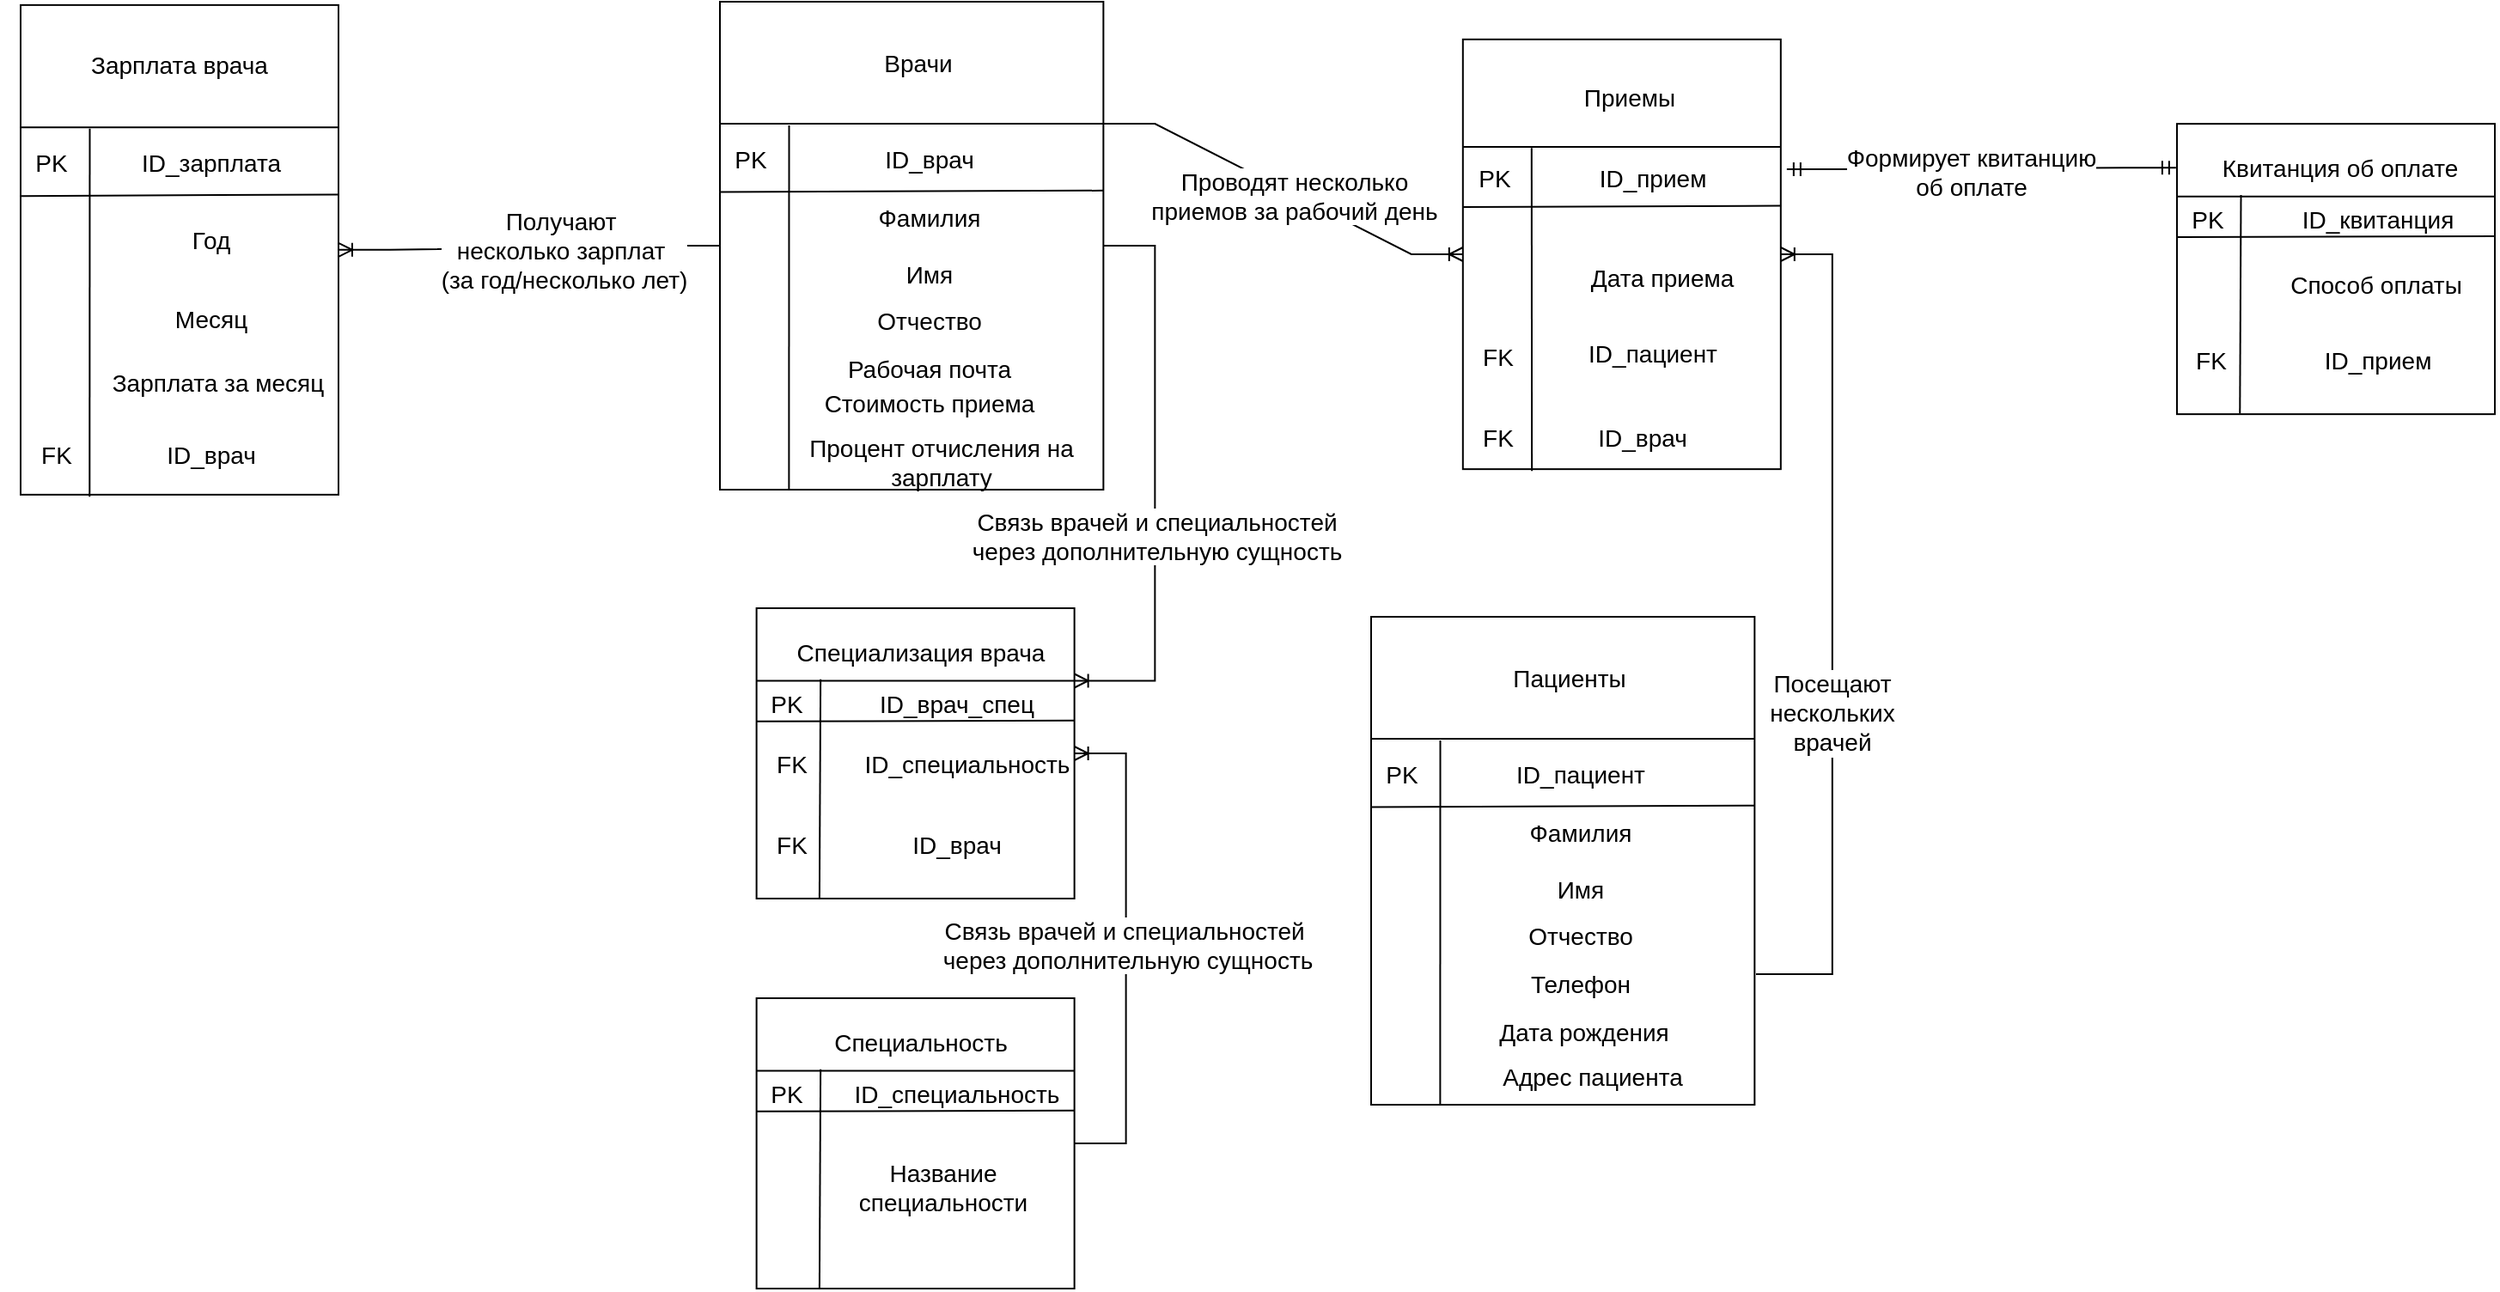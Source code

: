 <mxfile version="15.8.7" type="device"><diagram id="k2SRd65rTZ5y6iMMDcUQ" name="Страница 1"><mxGraphModel dx="2091" dy="764" grid="0" gridSize="10" guides="1" tooltips="1" connect="1" arrows="1" fold="1" page="0" pageScale="1" pageWidth="1654" pageHeight="1169" math="0" shadow="0"><root><mxCell id="0"/><mxCell id="1" parent="0"/><mxCell id="qkAt4PMa-7jLIW40tkHp-1" value="" style="rounded=0;whiteSpace=wrap;html=1;" vertex="1" parent="1"><mxGeometry x="-26" y="378.93" width="185" height="285" as="geometry"/></mxCell><mxCell id="qkAt4PMa-7jLIW40tkHp-2" value="" style="endArrow=none;html=1;rounded=0;exitX=0;exitY=0.25;exitDx=0;exitDy=0;entryX=1;entryY=0.25;entryDx=0;entryDy=0;" edge="1" parent="1" source="qkAt4PMa-7jLIW40tkHp-1" target="qkAt4PMa-7jLIW40tkHp-1"><mxGeometry width="50" height="50" relative="1" as="geometry"><mxPoint x="267.0" y="485.93" as="sourcePoint"/><mxPoint x="317.0" y="435.93" as="targetPoint"/></mxGeometry></mxCell><mxCell id="qkAt4PMa-7jLIW40tkHp-3" value="&lt;font style=&quot;font-size: 14px&quot;&gt;Зарплата врача&lt;/font&gt;" style="text;html=1;strokeColor=none;fillColor=none;align=center;verticalAlign=middle;whiteSpace=wrap;rounded=0;" vertex="1" parent="1"><mxGeometry x="13.25" y="398.93" width="106.5" height="30" as="geometry"/></mxCell><mxCell id="qkAt4PMa-7jLIW40tkHp-4" value="" style="endArrow=none;html=1;rounded=0;fontSize=14;exitX=0;exitY=0.39;exitDx=0;exitDy=0;exitPerimeter=0;entryX=1.001;entryY=0.387;entryDx=0;entryDy=0;entryPerimeter=0;" edge="1" parent="1" source="qkAt4PMa-7jLIW40tkHp-1" target="qkAt4PMa-7jLIW40tkHp-1"><mxGeometry width="50" height="50" relative="1" as="geometry"><mxPoint x="43" y="688.93" as="sourcePoint"/><mxPoint x="121.0" y="496.93" as="targetPoint"/></mxGeometry></mxCell><mxCell id="qkAt4PMa-7jLIW40tkHp-5" value="" style="endArrow=none;html=1;rounded=0;fontSize=14;exitX=0.217;exitY=1.004;exitDx=0;exitDy=0;exitPerimeter=0;" edge="1" parent="1" source="qkAt4PMa-7jLIW40tkHp-1"><mxGeometry width="50" height="50" relative="1" as="geometry"><mxPoint x="14" y="582.93" as="sourcePoint"/><mxPoint x="14.25" y="450.93" as="targetPoint"/></mxGeometry></mxCell><mxCell id="qkAt4PMa-7jLIW40tkHp-6" value="PK" style="text;html=1;strokeColor=none;fillColor=none;align=center;verticalAlign=middle;whiteSpace=wrap;rounded=0;fontSize=14;" vertex="1" parent="1"><mxGeometry x="-38" y="455.93" width="60" height="30" as="geometry"/></mxCell><mxCell id="qkAt4PMa-7jLIW40tkHp-7" value="ID_зарплата" style="text;html=1;strokeColor=none;fillColor=none;align=center;verticalAlign=middle;whiteSpace=wrap;rounded=0;fontSize=14;" vertex="1" parent="1"><mxGeometry x="55" y="455.93" width="60" height="30" as="geometry"/></mxCell><mxCell id="qkAt4PMa-7jLIW40tkHp-8" value="FK" style="text;html=1;strokeColor=none;fillColor=none;align=center;verticalAlign=middle;whiteSpace=wrap;rounded=0;fontSize=14;" vertex="1" parent="1"><mxGeometry x="-35" y="626.0" width="60" height="30" as="geometry"/></mxCell><mxCell id="qkAt4PMa-7jLIW40tkHp-9" value="ID_врач" style="text;html=1;strokeColor=none;fillColor=none;align=center;verticalAlign=middle;whiteSpace=wrap;rounded=0;fontSize=14;" vertex="1" parent="1"><mxGeometry x="55" y="626.0" width="60" height="30" as="geometry"/></mxCell><mxCell id="qkAt4PMa-7jLIW40tkHp-11" value="Год" style="text;html=1;strokeColor=none;fillColor=none;align=center;verticalAlign=middle;whiteSpace=wrap;rounded=0;fontSize=14;" vertex="1" parent="1"><mxGeometry x="55" y="501.0" width="60" height="30" as="geometry"/></mxCell><mxCell id="qkAt4PMa-7jLIW40tkHp-12" value="Месяц" style="text;html=1;strokeColor=none;fillColor=none;align=center;verticalAlign=middle;whiteSpace=wrap;rounded=0;fontSize=14;" vertex="1" parent="1"><mxGeometry x="55" y="547.0" width="60" height="30" as="geometry"/></mxCell><mxCell id="qkAt4PMa-7jLIW40tkHp-13" value="Зарплата за месяц" style="text;html=1;strokeColor=none;fillColor=none;align=center;verticalAlign=middle;whiteSpace=wrap;rounded=0;fontSize=14;" vertex="1" parent="1"><mxGeometry x="22" y="584.0" width="134" height="30" as="geometry"/></mxCell><mxCell id="qkAt4PMa-7jLIW40tkHp-14" value="" style="rounded=0;whiteSpace=wrap;html=1;" vertex="1" parent="1"><mxGeometry x="381" y="377" width="223.18" height="284" as="geometry"/></mxCell><mxCell id="qkAt4PMa-7jLIW40tkHp-15" value="" style="endArrow=none;html=1;rounded=0;exitX=0;exitY=0.25;exitDx=0;exitDy=0;entryX=1;entryY=0.25;entryDx=0;entryDy=0;" edge="1" parent="1" source="qkAt4PMa-7jLIW40tkHp-14" target="qkAt4PMa-7jLIW40tkHp-14"><mxGeometry width="50" height="50" relative="1" as="geometry"><mxPoint x="674" y="484" as="sourcePoint"/><mxPoint x="724" y="434" as="targetPoint"/></mxGeometry></mxCell><mxCell id="qkAt4PMa-7jLIW40tkHp-16" value="&lt;font style=&quot;font-size: 14px&quot;&gt;Врачи&lt;/font&gt;" style="text;html=1;strokeColor=none;fillColor=none;align=center;verticalAlign=middle;whiteSpace=wrap;rounded=0;" vertex="1" parent="1"><mxGeometry x="442.75" y="398" width="106.5" height="30" as="geometry"/></mxCell><mxCell id="qkAt4PMa-7jLIW40tkHp-17" value="" style="endArrow=none;html=1;rounded=0;fontSize=14;exitX=0;exitY=0.39;exitDx=0;exitDy=0;exitPerimeter=0;entryX=1.001;entryY=0.387;entryDx=0;entryDy=0;entryPerimeter=0;" edge="1" parent="1" source="qkAt4PMa-7jLIW40tkHp-14" target="qkAt4PMa-7jLIW40tkHp-14"><mxGeometry width="50" height="50" relative="1" as="geometry"><mxPoint x="450" y="687" as="sourcePoint"/><mxPoint x="528" y="495" as="targetPoint"/></mxGeometry></mxCell><mxCell id="qkAt4PMa-7jLIW40tkHp-18" value="" style="endArrow=none;html=1;rounded=0;fontSize=14;" edge="1" parent="1"><mxGeometry width="50" height="50" relative="1" as="geometry"><mxPoint x="421.18" y="661" as="sourcePoint"/><mxPoint x="421.25" y="449" as="targetPoint"/></mxGeometry></mxCell><mxCell id="qkAt4PMa-7jLIW40tkHp-19" value="PK" style="text;html=1;strokeColor=none;fillColor=none;align=center;verticalAlign=middle;whiteSpace=wrap;rounded=0;fontSize=14;" vertex="1" parent="1"><mxGeometry x="369" y="454" width="60" height="30" as="geometry"/></mxCell><mxCell id="qkAt4PMa-7jLIW40tkHp-20" value="ID_врач" style="text;html=1;strokeColor=none;fillColor=none;align=center;verticalAlign=middle;whiteSpace=wrap;rounded=0;fontSize=14;" vertex="1" parent="1"><mxGeometry x="473.18" y="454" width="60" height="30" as="geometry"/></mxCell><mxCell id="qkAt4PMa-7jLIW40tkHp-23" value="Фамилия" style="text;html=1;strokeColor=none;fillColor=none;align=center;verticalAlign=middle;whiteSpace=wrap;rounded=0;fontSize=14;" vertex="1" parent="1"><mxGeometry x="473.18" y="488" width="60" height="30" as="geometry"/></mxCell><mxCell id="qkAt4PMa-7jLIW40tkHp-24" value="Имя" style="text;html=1;strokeColor=none;fillColor=none;align=center;verticalAlign=middle;whiteSpace=wrap;rounded=0;fontSize=14;" vertex="1" parent="1"><mxGeometry x="473.18" y="521" width="60" height="30" as="geometry"/></mxCell><mxCell id="qkAt4PMa-7jLIW40tkHp-25" value="Отчество" style="text;html=1;strokeColor=none;fillColor=none;align=center;verticalAlign=middle;whiteSpace=wrap;rounded=0;fontSize=14;" vertex="1" parent="1"><mxGeometry x="473.18" y="548" width="60" height="30" as="geometry"/></mxCell><mxCell id="qkAt4PMa-7jLIW40tkHp-26" value="Рабочая почта" style="text;html=1;strokeColor=none;fillColor=none;align=center;verticalAlign=middle;whiteSpace=wrap;rounded=0;fontSize=14;" vertex="1" parent="1"><mxGeometry x="436.18" y="576" width="134" height="30" as="geometry"/></mxCell><mxCell id="qkAt4PMa-7jLIW40tkHp-27" value="Стоимость приема" style="text;html=1;strokeColor=none;fillColor=none;align=center;verticalAlign=middle;whiteSpace=wrap;rounded=0;fontSize=14;" vertex="1" parent="1"><mxGeometry x="436.18" y="596" width="134" height="30" as="geometry"/></mxCell><mxCell id="qkAt4PMa-7jLIW40tkHp-28" value="Процент отчисления на зарплату" style="text;html=1;strokeColor=none;fillColor=none;align=center;verticalAlign=middle;whiteSpace=wrap;rounded=0;fontSize=14;" vertex="1" parent="1"><mxGeometry x="405.18" y="630" width="210" height="30" as="geometry"/></mxCell><mxCell id="qkAt4PMa-7jLIW40tkHp-29" value="" style="rounded=0;whiteSpace=wrap;html=1;" vertex="1" parent="1"><mxGeometry x="402.31" y="730" width="185" height="169" as="geometry"/></mxCell><mxCell id="qkAt4PMa-7jLIW40tkHp-30" value="" style="endArrow=none;html=1;rounded=0;exitX=0;exitY=0.25;exitDx=0;exitDy=0;entryX=1;entryY=0.25;entryDx=0;entryDy=0;" edge="1" parent="1" source="qkAt4PMa-7jLIW40tkHp-29" target="qkAt4PMa-7jLIW40tkHp-29"><mxGeometry width="50" height="50" relative="1" as="geometry"><mxPoint x="695.31" y="837" as="sourcePoint"/><mxPoint x="745.31" y="787" as="targetPoint"/></mxGeometry></mxCell><mxCell id="qkAt4PMa-7jLIW40tkHp-31" value="&lt;font style=&quot;font-size: 14px&quot;&gt;Специализация врача&lt;/font&gt;" style="text;html=1;strokeColor=none;fillColor=none;align=center;verticalAlign=middle;whiteSpace=wrap;rounded=0;" vertex="1" parent="1"><mxGeometry x="419.72" y="741" width="156.26" height="30" as="geometry"/></mxCell><mxCell id="qkAt4PMa-7jLIW40tkHp-32" value="" style="endArrow=none;html=1;rounded=0;fontSize=14;exitX=0;exitY=0.39;exitDx=0;exitDy=0;exitPerimeter=0;entryX=1.001;entryY=0.387;entryDx=0;entryDy=0;entryPerimeter=0;" edge="1" parent="1" source="qkAt4PMa-7jLIW40tkHp-29" target="qkAt4PMa-7jLIW40tkHp-29"><mxGeometry width="50" height="50" relative="1" as="geometry"><mxPoint x="471.31" y="1040" as="sourcePoint"/><mxPoint x="549.31" y="848" as="targetPoint"/></mxGeometry></mxCell><mxCell id="qkAt4PMa-7jLIW40tkHp-33" value="" style="endArrow=none;html=1;rounded=0;fontSize=14;exitX=0.198;exitY=0.997;exitDx=0;exitDy=0;exitPerimeter=0;entryX=0.127;entryY=1.013;entryDx=0;entryDy=0;entryPerimeter=0;" edge="1" parent="1" source="qkAt4PMa-7jLIW40tkHp-29" target="qkAt4PMa-7jLIW40tkHp-31"><mxGeometry width="50" height="50" relative="1" as="geometry"><mxPoint x="442.31" y="934" as="sourcePoint"/><mxPoint x="440.72" y="808" as="targetPoint"/></mxGeometry></mxCell><mxCell id="qkAt4PMa-7jLIW40tkHp-34" value="PK" style="text;html=1;strokeColor=none;fillColor=none;align=center;verticalAlign=middle;whiteSpace=wrap;rounded=0;fontSize=14;" vertex="1" parent="1"><mxGeometry x="390.31" y="771" width="60" height="30" as="geometry"/></mxCell><mxCell id="qkAt4PMa-7jLIW40tkHp-35" value="ID_врач_спец" style="text;html=1;strokeColor=none;fillColor=none;align=center;verticalAlign=middle;whiteSpace=wrap;rounded=0;fontSize=14;" vertex="1" parent="1"><mxGeometry x="488.97" y="771" width="60" height="30" as="geometry"/></mxCell><mxCell id="qkAt4PMa-7jLIW40tkHp-36" value="FK" style="text;html=1;strokeColor=none;fillColor=none;align=center;verticalAlign=middle;whiteSpace=wrap;rounded=0;fontSize=14;" vertex="1" parent="1"><mxGeometry x="392.72" y="806" width="60" height="30" as="geometry"/></mxCell><mxCell id="qkAt4PMa-7jLIW40tkHp-37" value="ID_врач" style="text;html=1;strokeColor=none;fillColor=none;align=center;verticalAlign=middle;whiteSpace=wrap;rounded=0;fontSize=14;" vertex="1" parent="1"><mxGeometry x="488.97" y="853" width="60" height="30" as="geometry"/></mxCell><mxCell id="qkAt4PMa-7jLIW40tkHp-38" value="ID_специальность" style="text;html=1;strokeColor=none;fillColor=none;align=center;verticalAlign=middle;whiteSpace=wrap;rounded=0;fontSize=14;" vertex="1" parent="1"><mxGeometry x="494.72" y="806" width="60" height="30" as="geometry"/></mxCell><mxCell id="qkAt4PMa-7jLIW40tkHp-42" value="FK" style="text;html=1;strokeColor=none;fillColor=none;align=center;verticalAlign=middle;whiteSpace=wrap;rounded=0;fontSize=14;" vertex="1" parent="1"><mxGeometry x="392.72" y="853" width="60" height="30" as="geometry"/></mxCell><mxCell id="qkAt4PMa-7jLIW40tkHp-44" value="" style="rounded=0;whiteSpace=wrap;html=1;" vertex="1" parent="1"><mxGeometry x="402.31" y="957" width="185" height="169" as="geometry"/></mxCell><mxCell id="qkAt4PMa-7jLIW40tkHp-45" value="" style="endArrow=none;html=1;rounded=0;exitX=0;exitY=0.25;exitDx=0;exitDy=0;entryX=1;entryY=0.25;entryDx=0;entryDy=0;" edge="1" parent="1" source="qkAt4PMa-7jLIW40tkHp-44" target="qkAt4PMa-7jLIW40tkHp-44"><mxGeometry width="50" height="50" relative="1" as="geometry"><mxPoint x="695.31" y="1064" as="sourcePoint"/><mxPoint x="745.31" y="1014" as="targetPoint"/></mxGeometry></mxCell><mxCell id="qkAt4PMa-7jLIW40tkHp-46" value="&lt;font style=&quot;font-size: 14px&quot;&gt;Специальность&lt;/font&gt;" style="text;html=1;strokeColor=none;fillColor=none;align=center;verticalAlign=middle;whiteSpace=wrap;rounded=0;" vertex="1" parent="1"><mxGeometry x="419.72" y="968" width="156.26" height="30" as="geometry"/></mxCell><mxCell id="qkAt4PMa-7jLIW40tkHp-47" value="" style="endArrow=none;html=1;rounded=0;fontSize=14;exitX=0;exitY=0.39;exitDx=0;exitDy=0;exitPerimeter=0;entryX=1.001;entryY=0.387;entryDx=0;entryDy=0;entryPerimeter=0;" edge="1" parent="1" source="qkAt4PMa-7jLIW40tkHp-44" target="qkAt4PMa-7jLIW40tkHp-44"><mxGeometry width="50" height="50" relative="1" as="geometry"><mxPoint x="471.31" y="1267" as="sourcePoint"/><mxPoint x="549.31" y="1075" as="targetPoint"/></mxGeometry></mxCell><mxCell id="qkAt4PMa-7jLIW40tkHp-48" value="" style="endArrow=none;html=1;rounded=0;fontSize=14;exitX=0.198;exitY=0.997;exitDx=0;exitDy=0;exitPerimeter=0;entryX=0.127;entryY=1.013;entryDx=0;entryDy=0;entryPerimeter=0;" edge="1" parent="1" source="qkAt4PMa-7jLIW40tkHp-44" target="qkAt4PMa-7jLIW40tkHp-46"><mxGeometry width="50" height="50" relative="1" as="geometry"><mxPoint x="442.31" y="1161" as="sourcePoint"/><mxPoint x="440.72" y="1035" as="targetPoint"/></mxGeometry></mxCell><mxCell id="qkAt4PMa-7jLIW40tkHp-49" value="PK" style="text;html=1;strokeColor=none;fillColor=none;align=center;verticalAlign=middle;whiteSpace=wrap;rounded=0;fontSize=14;" vertex="1" parent="1"><mxGeometry x="390.31" y="998" width="60" height="30" as="geometry"/></mxCell><mxCell id="qkAt4PMa-7jLIW40tkHp-50" value="ID_специальность" style="text;html=1;strokeColor=none;fillColor=none;align=center;verticalAlign=middle;whiteSpace=wrap;rounded=0;fontSize=14;" vertex="1" parent="1"><mxGeometry x="488.97" y="998" width="60" height="30" as="geometry"/></mxCell><mxCell id="qkAt4PMa-7jLIW40tkHp-53" value="Название специальности" style="text;html=1;strokeColor=none;fillColor=none;align=center;verticalAlign=middle;whiteSpace=wrap;rounded=0;fontSize=14;" vertex="1" parent="1"><mxGeometry x="479.99" y="1052" width="61.82" height="30" as="geometry"/></mxCell><mxCell id="qkAt4PMa-7jLIW40tkHp-56" value="" style="rounded=0;whiteSpace=wrap;html=1;" vertex="1" parent="1"><mxGeometry x="813.41" y="398.93" width="185" height="250.14" as="geometry"/></mxCell><mxCell id="qkAt4PMa-7jLIW40tkHp-57" value="" style="endArrow=none;html=1;rounded=0;exitX=0;exitY=0.25;exitDx=0;exitDy=0;entryX=1;entryY=0.25;entryDx=0;entryDy=0;" edge="1" parent="1" source="qkAt4PMa-7jLIW40tkHp-56" target="qkAt4PMa-7jLIW40tkHp-56"><mxGeometry width="50" height="50" relative="1" as="geometry"><mxPoint x="1106.41" y="505.93" as="sourcePoint"/><mxPoint x="1156.41" y="455.93" as="targetPoint"/></mxGeometry></mxCell><mxCell id="qkAt4PMa-7jLIW40tkHp-58" value="&lt;font style=&quot;font-size: 14px&quot;&gt;Приемы&lt;/font&gt;" style="text;html=1;strokeColor=none;fillColor=none;align=center;verticalAlign=middle;whiteSpace=wrap;rounded=0;" vertex="1" parent="1"><mxGeometry x="857.41" y="418.07" width="106.5" height="30" as="geometry"/></mxCell><mxCell id="qkAt4PMa-7jLIW40tkHp-59" value="" style="endArrow=none;html=1;rounded=0;fontSize=14;exitX=0;exitY=0.39;exitDx=0;exitDy=0;exitPerimeter=0;entryX=1.001;entryY=0.387;entryDx=0;entryDy=0;entryPerimeter=0;" edge="1" parent="1" source="qkAt4PMa-7jLIW40tkHp-56" target="qkAt4PMa-7jLIW40tkHp-56"><mxGeometry width="50" height="50" relative="1" as="geometry"><mxPoint x="882.41" y="708.93" as="sourcePoint"/><mxPoint x="960.41" y="516.93" as="targetPoint"/></mxGeometry></mxCell><mxCell id="qkAt4PMa-7jLIW40tkHp-60" value="" style="endArrow=none;html=1;rounded=0;fontSize=14;exitX=0.217;exitY=1.004;exitDx=0;exitDy=0;exitPerimeter=0;" edge="1" parent="1" source="qkAt4PMa-7jLIW40tkHp-56"><mxGeometry width="50" height="50" relative="1" as="geometry"><mxPoint x="853.41" y="602.93" as="sourcePoint"/><mxPoint x="853.41" y="462.07" as="targetPoint"/></mxGeometry></mxCell><mxCell id="qkAt4PMa-7jLIW40tkHp-61" value="PK" style="text;html=1;strokeColor=none;fillColor=none;align=center;verticalAlign=middle;whiteSpace=wrap;rounded=0;fontSize=14;" vertex="1" parent="1"><mxGeometry x="802.41" y="465.07" width="60" height="30" as="geometry"/></mxCell><mxCell id="qkAt4PMa-7jLIW40tkHp-62" value="ID_прием" style="text;html=1;strokeColor=none;fillColor=none;align=center;verticalAlign=middle;whiteSpace=wrap;rounded=0;fontSize=14;" vertex="1" parent="1"><mxGeometry x="894.41" y="465.07" width="60" height="30" as="geometry"/></mxCell><mxCell id="qkAt4PMa-7jLIW40tkHp-63" value="FK" style="text;html=1;strokeColor=none;fillColor=none;align=center;verticalAlign=middle;whiteSpace=wrap;rounded=0;fontSize=14;" vertex="1" parent="1"><mxGeometry x="804.41" y="616.0" width="60" height="30" as="geometry"/></mxCell><mxCell id="qkAt4PMa-7jLIW40tkHp-64" value="ID_врач" style="text;html=1;strokeColor=none;fillColor=none;align=center;verticalAlign=middle;whiteSpace=wrap;rounded=0;fontSize=14;" vertex="1" parent="1"><mxGeometry x="888.41" y="616.0" width="60" height="30" as="geometry"/></mxCell><mxCell id="qkAt4PMa-7jLIW40tkHp-65" value="Дата приема" style="text;html=1;strokeColor=none;fillColor=none;align=center;verticalAlign=middle;whiteSpace=wrap;rounded=0;fontSize=14;" vertex="1" parent="1"><mxGeometry x="884.41" y="523.07" width="91" height="30" as="geometry"/></mxCell><mxCell id="qkAt4PMa-7jLIW40tkHp-66" value="ID_пациент" style="text;html=1;strokeColor=none;fillColor=none;align=center;verticalAlign=middle;whiteSpace=wrap;rounded=0;fontSize=14;" vertex="1" parent="1"><mxGeometry x="894.41" y="567.0" width="60" height="30" as="geometry"/></mxCell><mxCell id="qkAt4PMa-7jLIW40tkHp-68" value="FK" style="text;html=1;strokeColor=none;fillColor=none;align=center;verticalAlign=middle;whiteSpace=wrap;rounded=0;fontSize=14;" vertex="1" parent="1"><mxGeometry x="804.41" y="569.07" width="60" height="30" as="geometry"/></mxCell><mxCell id="qkAt4PMa-7jLIW40tkHp-69" value="" style="rounded=0;whiteSpace=wrap;html=1;" vertex="1" parent="1"><mxGeometry x="760.0" y="735" width="223.18" height="284" as="geometry"/></mxCell><mxCell id="qkAt4PMa-7jLIW40tkHp-70" value="" style="endArrow=none;html=1;rounded=0;exitX=0;exitY=0.25;exitDx=0;exitDy=0;entryX=1;entryY=0.25;entryDx=0;entryDy=0;" edge="1" parent="1" source="qkAt4PMa-7jLIW40tkHp-69" target="qkAt4PMa-7jLIW40tkHp-69"><mxGeometry width="50" height="50" relative="1" as="geometry"><mxPoint x="1053" y="842" as="sourcePoint"/><mxPoint x="1103" y="792" as="targetPoint"/></mxGeometry></mxCell><mxCell id="qkAt4PMa-7jLIW40tkHp-71" value="&lt;font style=&quot;font-size: 14px&quot;&gt;Пациенты&lt;/font&gt;" style="text;html=1;strokeColor=none;fillColor=none;align=center;verticalAlign=middle;whiteSpace=wrap;rounded=0;" vertex="1" parent="1"><mxGeometry x="821.75" y="756" width="106.5" height="30" as="geometry"/></mxCell><mxCell id="qkAt4PMa-7jLIW40tkHp-72" value="" style="endArrow=none;html=1;rounded=0;fontSize=14;exitX=0;exitY=0.39;exitDx=0;exitDy=0;exitPerimeter=0;entryX=1.001;entryY=0.387;entryDx=0;entryDy=0;entryPerimeter=0;" edge="1" parent="1" source="qkAt4PMa-7jLIW40tkHp-69" target="qkAt4PMa-7jLIW40tkHp-69"><mxGeometry width="50" height="50" relative="1" as="geometry"><mxPoint x="829.0" y="1045" as="sourcePoint"/><mxPoint x="907.0" y="853" as="targetPoint"/></mxGeometry></mxCell><mxCell id="qkAt4PMa-7jLIW40tkHp-73" value="" style="endArrow=none;html=1;rounded=0;fontSize=14;" edge="1" parent="1"><mxGeometry width="50" height="50" relative="1" as="geometry"><mxPoint x="800.18" y="1019" as="sourcePoint"/><mxPoint x="800.25" y="807" as="targetPoint"/></mxGeometry></mxCell><mxCell id="qkAt4PMa-7jLIW40tkHp-74" value="PK" style="text;html=1;strokeColor=none;fillColor=none;align=center;verticalAlign=middle;whiteSpace=wrap;rounded=0;fontSize=14;" vertex="1" parent="1"><mxGeometry x="748.0" y="812" width="60" height="30" as="geometry"/></mxCell><mxCell id="qkAt4PMa-7jLIW40tkHp-75" value="ID_пациент" style="text;html=1;strokeColor=none;fillColor=none;align=center;verticalAlign=middle;whiteSpace=wrap;rounded=0;fontSize=14;" vertex="1" parent="1"><mxGeometry x="852.18" y="812" width="60" height="30" as="geometry"/></mxCell><mxCell id="qkAt4PMa-7jLIW40tkHp-76" value="Фамилия" style="text;html=1;strokeColor=none;fillColor=none;align=center;verticalAlign=middle;whiteSpace=wrap;rounded=0;fontSize=14;" vertex="1" parent="1"><mxGeometry x="852.18" y="846" width="60" height="30" as="geometry"/></mxCell><mxCell id="qkAt4PMa-7jLIW40tkHp-77" value="Имя" style="text;html=1;strokeColor=none;fillColor=none;align=center;verticalAlign=middle;whiteSpace=wrap;rounded=0;fontSize=14;" vertex="1" parent="1"><mxGeometry x="852.18" y="879" width="60" height="30" as="geometry"/></mxCell><mxCell id="qkAt4PMa-7jLIW40tkHp-78" value="Отчество" style="text;html=1;strokeColor=none;fillColor=none;align=center;verticalAlign=middle;whiteSpace=wrap;rounded=0;fontSize=14;" vertex="1" parent="1"><mxGeometry x="852.18" y="906" width="60" height="30" as="geometry"/></mxCell><mxCell id="qkAt4PMa-7jLIW40tkHp-79" value="Телефон" style="text;html=1;strokeColor=none;fillColor=none;align=center;verticalAlign=middle;whiteSpace=wrap;rounded=0;fontSize=14;" vertex="1" parent="1"><mxGeometry x="815.18" y="934" width="134" height="30" as="geometry"/></mxCell><mxCell id="qkAt4PMa-7jLIW40tkHp-80" value="Дата рождения" style="text;html=1;strokeColor=none;fillColor=none;align=center;verticalAlign=middle;whiteSpace=wrap;rounded=0;fontSize=14;" vertex="1" parent="1"><mxGeometry x="816.59" y="962" width="134" height="30" as="geometry"/></mxCell><mxCell id="qkAt4PMa-7jLIW40tkHp-81" value="Адрес пациента" style="text;html=1;strokeColor=none;fillColor=none;align=center;verticalAlign=middle;whiteSpace=wrap;rounded=0;fontSize=14;" vertex="1" parent="1"><mxGeometry x="784.18" y="988" width="210" height="30" as="geometry"/></mxCell><mxCell id="qkAt4PMa-7jLIW40tkHp-94" value="" style="rounded=0;whiteSpace=wrap;html=1;" vertex="1" parent="1"><mxGeometry x="1229" y="448.07" width="185" height="169" as="geometry"/></mxCell><mxCell id="qkAt4PMa-7jLIW40tkHp-95" value="" style="endArrow=none;html=1;rounded=0;exitX=0;exitY=0.25;exitDx=0;exitDy=0;entryX=1;entryY=0.25;entryDx=0;entryDy=0;" edge="1" parent="1" source="qkAt4PMa-7jLIW40tkHp-94" target="qkAt4PMa-7jLIW40tkHp-94"><mxGeometry width="50" height="50" relative="1" as="geometry"><mxPoint x="1522" y="555.07" as="sourcePoint"/><mxPoint x="1572" y="505.07" as="targetPoint"/></mxGeometry></mxCell><mxCell id="qkAt4PMa-7jLIW40tkHp-96" value="&lt;font style=&quot;font-size: 14px&quot;&gt;Квитанция об оплате&lt;/font&gt;" style="text;html=1;strokeColor=none;fillColor=none;align=center;verticalAlign=middle;whiteSpace=wrap;rounded=0;" vertex="1" parent="1"><mxGeometry x="1246.41" y="459.07" width="156.26" height="30" as="geometry"/></mxCell><mxCell id="qkAt4PMa-7jLIW40tkHp-97" value="" style="endArrow=none;html=1;rounded=0;fontSize=14;exitX=0;exitY=0.39;exitDx=0;exitDy=0;exitPerimeter=0;entryX=1.001;entryY=0.387;entryDx=0;entryDy=0;entryPerimeter=0;" edge="1" parent="1" source="qkAt4PMa-7jLIW40tkHp-94" target="qkAt4PMa-7jLIW40tkHp-94"><mxGeometry width="50" height="50" relative="1" as="geometry"><mxPoint x="1298" y="758.07" as="sourcePoint"/><mxPoint x="1376" y="566.07" as="targetPoint"/></mxGeometry></mxCell><mxCell id="qkAt4PMa-7jLIW40tkHp-98" value="" style="endArrow=none;html=1;rounded=0;fontSize=14;exitX=0.198;exitY=0.997;exitDx=0;exitDy=0;exitPerimeter=0;entryX=0.127;entryY=1.013;entryDx=0;entryDy=0;entryPerimeter=0;" edge="1" parent="1" source="qkAt4PMa-7jLIW40tkHp-94" target="qkAt4PMa-7jLIW40tkHp-96"><mxGeometry width="50" height="50" relative="1" as="geometry"><mxPoint x="1269" y="652.07" as="sourcePoint"/><mxPoint x="1267.41" y="526.07" as="targetPoint"/></mxGeometry></mxCell><mxCell id="qkAt4PMa-7jLIW40tkHp-99" value="PK" style="text;html=1;strokeColor=none;fillColor=none;align=center;verticalAlign=middle;whiteSpace=wrap;rounded=0;fontSize=14;" vertex="1" parent="1"><mxGeometry x="1217" y="489.07" width="60" height="30" as="geometry"/></mxCell><mxCell id="qkAt4PMa-7jLIW40tkHp-100" value="ID_квитанция" style="text;html=1;strokeColor=none;fillColor=none;align=center;verticalAlign=middle;whiteSpace=wrap;rounded=0;fontSize=14;" vertex="1" parent="1"><mxGeometry x="1315.66" y="489.07" width="60" height="30" as="geometry"/></mxCell><mxCell id="qkAt4PMa-7jLIW40tkHp-102" value="ID_прием" style="text;html=1;strokeColor=none;fillColor=none;align=center;verticalAlign=middle;whiteSpace=wrap;rounded=0;fontSize=14;" vertex="1" parent="1"><mxGeometry x="1315.66" y="571.07" width="60" height="30" as="geometry"/></mxCell><mxCell id="qkAt4PMa-7jLIW40tkHp-103" value="Способ оплаты" style="text;html=1;strokeColor=none;fillColor=none;align=center;verticalAlign=middle;whiteSpace=wrap;rounded=0;fontSize=14;" vertex="1" parent="1"><mxGeometry x="1291.45" y="527.07" width="108.41" height="30" as="geometry"/></mxCell><mxCell id="qkAt4PMa-7jLIW40tkHp-104" value="FK" style="text;html=1;strokeColor=none;fillColor=none;align=center;verticalAlign=middle;whiteSpace=wrap;rounded=0;fontSize=14;" vertex="1" parent="1"><mxGeometry x="1219.41" y="571.07" width="60" height="30" as="geometry"/></mxCell><mxCell id="qkAt4PMa-7jLIW40tkHp-110" value="" style="edgeStyle=entityRelationEdgeStyle;fontSize=12;html=1;endArrow=ERoneToMany;rounded=0;entryX=1;entryY=0.5;entryDx=0;entryDy=0;exitX=0;exitY=0.5;exitDx=0;exitDy=0;" edge="1" parent="1" source="qkAt4PMa-7jLIW40tkHp-14" target="qkAt4PMa-7jLIW40tkHp-1"><mxGeometry width="100" height="100" relative="1" as="geometry"><mxPoint x="223" y="761" as="sourcePoint"/><mxPoint x="323" y="661" as="targetPoint"/></mxGeometry></mxCell><mxCell id="qkAt4PMa-7jLIW40tkHp-111" value="Получают&amp;nbsp;&lt;br&gt;несколько зарплат&amp;nbsp;&lt;br&gt;(за год/несколько лет)" style="edgeLabel;html=1;align=center;verticalAlign=middle;resizable=0;points=[];fontSize=14;" vertex="1" connectable="0" parent="qkAt4PMa-7jLIW40tkHp-110"><mxGeometry x="-0.174" y="2" relative="1" as="geometry"><mxPoint as="offset"/></mxGeometry></mxCell><mxCell id="qkAt4PMa-7jLIW40tkHp-112" value="" style="edgeStyle=entityRelationEdgeStyle;fontSize=12;html=1;endArrow=ERoneToMany;rounded=0;" edge="1" parent="1" source="qkAt4PMa-7jLIW40tkHp-44" target="qkAt4PMa-7jLIW40tkHp-29"><mxGeometry width="100" height="100" relative="1" as="geometry"><mxPoint x="227" y="952" as="sourcePoint"/><mxPoint x="327" y="852" as="targetPoint"/></mxGeometry></mxCell><mxCell id="qkAt4PMa-7jLIW40tkHp-113" value="Связь врачей и специальностей&amp;nbsp;&lt;br&gt;через дополнительную сущность" style="edgeLabel;html=1;align=center;verticalAlign=middle;resizable=0;points=[];fontSize=14;" vertex="1" connectable="0" parent="qkAt4PMa-7jLIW40tkHp-112"><mxGeometry x="0.019" relative="1" as="geometry"><mxPoint as="offset"/></mxGeometry></mxCell><mxCell id="qkAt4PMa-7jLIW40tkHp-114" value="" style="edgeStyle=entityRelationEdgeStyle;fontSize=12;html=1;endArrow=ERoneToMany;rounded=0;entryX=1;entryY=0.25;entryDx=0;entryDy=0;" edge="1" parent="1" source="qkAt4PMa-7jLIW40tkHp-14" target="qkAt4PMa-7jLIW40tkHp-29"><mxGeometry width="100" height="100" relative="1" as="geometry"><mxPoint x="321" y="890" as="sourcePoint"/><mxPoint x="612" y="792" as="targetPoint"/></mxGeometry></mxCell><mxCell id="qkAt4PMa-7jLIW40tkHp-115" value="Связь врачей и специальностей&lt;br&gt;через дополнительную сущность" style="edgeLabel;html=1;align=center;verticalAlign=middle;resizable=0;points=[];fontSize=14;" vertex="1" connectable="0" parent="qkAt4PMa-7jLIW40tkHp-114"><mxGeometry x="0.205" y="1" relative="1" as="geometry"><mxPoint as="offset"/></mxGeometry></mxCell><mxCell id="qkAt4PMa-7jLIW40tkHp-116" value="" style="edgeStyle=entityRelationEdgeStyle;fontSize=12;html=1;endArrow=ERoneToMany;rounded=0;exitX=1;exitY=0.25;exitDx=0;exitDy=0;entryX=0;entryY=0.5;entryDx=0;entryDy=0;" edge="1" parent="1" source="qkAt4PMa-7jLIW40tkHp-14" target="qkAt4PMa-7jLIW40tkHp-56"><mxGeometry width="100" height="100" relative="1" as="geometry"><mxPoint x="691" y="466" as="sourcePoint"/><mxPoint x="791" y="361" as="targetPoint"/></mxGeometry></mxCell><mxCell id="qkAt4PMa-7jLIW40tkHp-117" value="Проводят несколько&lt;br&gt;приемов за рабочий день" style="edgeLabel;html=1;align=center;verticalAlign=middle;resizable=0;points=[];fontSize=14;" vertex="1" connectable="0" parent="qkAt4PMa-7jLIW40tkHp-116"><mxGeometry x="0.066" y="-1" relative="1" as="geometry"><mxPoint as="offset"/></mxGeometry></mxCell><mxCell id="qkAt4PMa-7jLIW40tkHp-118" value="" style="edgeStyle=entityRelationEdgeStyle;fontSize=12;html=1;endArrow=ERoneToMany;rounded=0;" edge="1" parent="1" target="qkAt4PMa-7jLIW40tkHp-56"><mxGeometry width="100" height="100" relative="1" as="geometry"><mxPoint x="984" y="943" as="sourcePoint"/><mxPoint x="1190" y="813" as="targetPoint"/></mxGeometry></mxCell><mxCell id="qkAt4PMa-7jLIW40tkHp-119" value="Посещают&lt;br&gt;нескольких&lt;br&gt;врачей" style="edgeLabel;html=1;align=center;verticalAlign=middle;resizable=0;points=[];fontSize=14;" vertex="1" connectable="0" parent="qkAt4PMa-7jLIW40tkHp-118"><mxGeometry x="-0.195" relative="1" as="geometry"><mxPoint x="-1" y="2" as="offset"/></mxGeometry></mxCell><mxCell id="qkAt4PMa-7jLIW40tkHp-120" value="" style="edgeStyle=entityRelationEdgeStyle;fontSize=12;html=1;endArrow=ERmandOne;startArrow=ERmandOne;rounded=0;exitX=1.019;exitY=0.302;exitDx=0;exitDy=0;exitPerimeter=0;entryX=-0.003;entryY=0.151;entryDx=0;entryDy=0;entryPerimeter=0;" edge="1" parent="1" source="qkAt4PMa-7jLIW40tkHp-56" target="qkAt4PMa-7jLIW40tkHp-94"><mxGeometry width="100" height="100" relative="1" as="geometry"><mxPoint x="1075" y="411" as="sourcePoint"/><mxPoint x="1175" y="311" as="targetPoint"/></mxGeometry></mxCell><mxCell id="qkAt4PMa-7jLIW40tkHp-121" value="Формирует квитанцию&lt;br&gt;об оплате" style="edgeLabel;html=1;align=center;verticalAlign=middle;resizable=0;points=[];fontSize=14;" vertex="1" connectable="0" parent="qkAt4PMa-7jLIW40tkHp-120"><mxGeometry x="-0.057" y="-2" relative="1" as="geometry"><mxPoint as="offset"/></mxGeometry></mxCell></root></mxGraphModel></diagram></mxfile>
